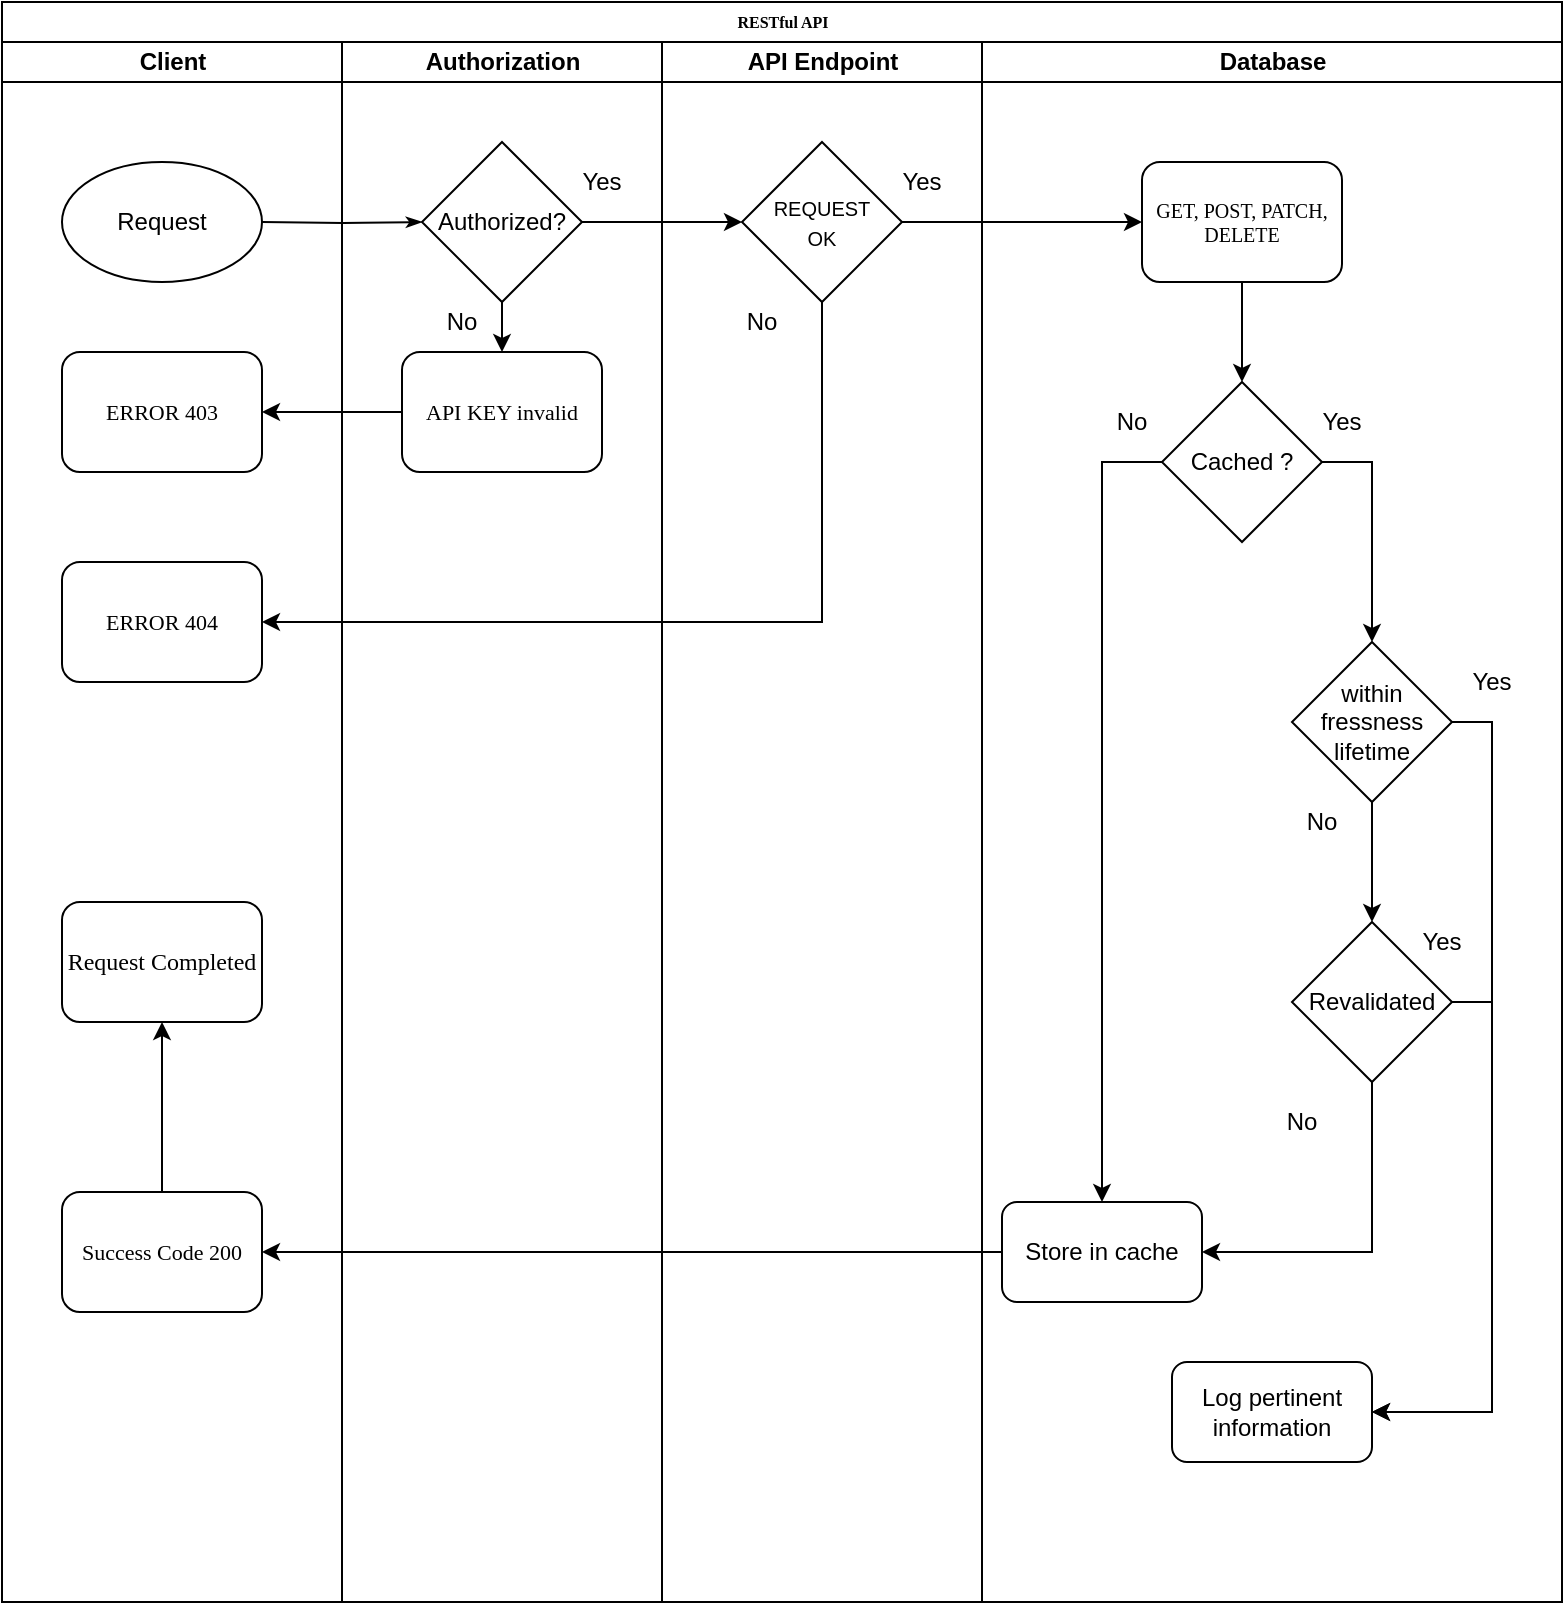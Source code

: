 <mxfile version="12.4.3" type="github" pages="1">
  <diagram name="Page-1" id="74e2e168-ea6b-b213-b513-2b3c1d86103e">
    <mxGraphModel dx="1021" dy="544" grid="1" gridSize="10" guides="1" tooltips="1" connect="1" arrows="1" fold="1" page="1" pageScale="1" pageWidth="1100" pageHeight="850" background="#ffffff" math="0" shadow="0">
      <root>
        <mxCell id="0"/>
        <mxCell id="1" parent="0"/>
        <mxCell id="77e6c97f196da883-1" value="RESTful API" style="swimlane;html=1;childLayout=stackLayout;startSize=20;rounded=0;shadow=0;labelBackgroundColor=none;strokeWidth=1;fontFamily=Verdana;fontSize=8;align=center;" parent="1" vertex="1">
          <mxGeometry x="70" y="20" width="780" height="800" as="geometry"/>
        </mxCell>
        <mxCell id="77e6c97f196da883-2" value="Client" style="swimlane;html=1;startSize=20;" parent="77e6c97f196da883-1" vertex="1">
          <mxGeometry y="20" width="170" height="780" as="geometry"/>
        </mxCell>
        <mxCell id="77e6c97f196da883-9" value="&lt;font style=&quot;font-size: 11px&quot;&gt;ERROR 403&lt;/font&gt;" style="rounded=1;whiteSpace=wrap;html=1;shadow=0;labelBackgroundColor=none;strokeWidth=1;fontFamily=Verdana;fontSize=8;align=center;" parent="77e6c97f196da883-2" vertex="1">
          <mxGeometry x="30" y="155" width="100" height="60" as="geometry"/>
        </mxCell>
        <mxCell id="EyN7NpSjTXpp6PNC-VhJ-32" style="edgeStyle=orthogonalEdgeStyle;rounded=0;orthogonalLoop=1;jettySize=auto;html=1;exitX=0.5;exitY=0;exitDx=0;exitDy=0;entryX=0.5;entryY=1;entryDx=0;entryDy=0;" edge="1" parent="77e6c97f196da883-2" source="77e6c97f196da883-10" target="EyN7NpSjTXpp6PNC-VhJ-31">
          <mxGeometry relative="1" as="geometry"/>
        </mxCell>
        <mxCell id="77e6c97f196da883-10" value="&lt;font style=&quot;font-size: 11px&quot;&gt;Success Code 200&lt;/font&gt;" style="rounded=1;whiteSpace=wrap;html=1;shadow=0;labelBackgroundColor=none;strokeWidth=1;fontFamily=Verdana;fontSize=8;align=center;" parent="77e6c97f196da883-2" vertex="1">
          <mxGeometry x="30" y="575" width="100" height="60" as="geometry"/>
        </mxCell>
        <mxCell id="77e6c97f196da883-12" value="&lt;font style=&quot;font-size: 11px&quot;&gt;ERROR 404&lt;/font&gt;" style="rounded=1;whiteSpace=wrap;html=1;shadow=0;labelBackgroundColor=none;strokeWidth=1;fontFamily=Verdana;fontSize=8;align=center;" parent="77e6c97f196da883-2" vertex="1">
          <mxGeometry x="30" y="260" width="100" height="60" as="geometry"/>
        </mxCell>
        <mxCell id="EyN7NpSjTXpp6PNC-VhJ-2" value="Request" style="ellipse;whiteSpace=wrap;html=1;" vertex="1" parent="77e6c97f196da883-2">
          <mxGeometry x="30" y="60" width="100" height="60" as="geometry"/>
        </mxCell>
        <mxCell id="EyN7NpSjTXpp6PNC-VhJ-31" value="&lt;font style=&quot;font-size: 12px&quot;&gt;Request Completed&lt;/font&gt;" style="rounded=1;whiteSpace=wrap;html=1;shadow=0;labelBackgroundColor=none;strokeWidth=1;fontFamily=Verdana;fontSize=8;align=center;" vertex="1" parent="77e6c97f196da883-2">
          <mxGeometry x="30" y="430" width="100" height="60" as="geometry"/>
        </mxCell>
        <mxCell id="77e6c97f196da883-26" style="edgeStyle=orthogonalEdgeStyle;rounded=1;html=1;labelBackgroundColor=none;startArrow=none;startFill=0;startSize=5;endArrow=classicThin;endFill=1;endSize=5;jettySize=auto;orthogonalLoop=1;strokeWidth=1;fontFamily=Verdana;fontSize=8" parent="77e6c97f196da883-1" target="EyN7NpSjTXpp6PNC-VhJ-1" edge="1">
          <mxGeometry relative="1" as="geometry">
            <mxPoint x="130" y="110" as="sourcePoint"/>
            <mxPoint x="190" y="110" as="targetPoint"/>
          </mxGeometry>
        </mxCell>
        <mxCell id="77e6c97f196da883-3" value="Authorization" style="swimlane;html=1;startSize=20;" parent="77e6c97f196da883-1" vertex="1">
          <mxGeometry x="170" y="20" width="160" height="780" as="geometry"/>
        </mxCell>
        <mxCell id="EyN7NpSjTXpp6PNC-VhJ-13" style="edgeStyle=orthogonalEdgeStyle;rounded=0;orthogonalLoop=1;jettySize=auto;html=1;exitX=0.5;exitY=1;exitDx=0;exitDy=0;entryX=0.5;entryY=0;entryDx=0;entryDy=0;" edge="1" parent="77e6c97f196da883-3" source="EyN7NpSjTXpp6PNC-VhJ-1" target="EyN7NpSjTXpp6PNC-VhJ-4">
          <mxGeometry relative="1" as="geometry"/>
        </mxCell>
        <mxCell id="EyN7NpSjTXpp6PNC-VhJ-1" value="Authorized?" style="rhombus;whiteSpace=wrap;html=1;" vertex="1" parent="77e6c97f196da883-3">
          <mxGeometry x="40" y="50" width="80" height="80" as="geometry"/>
        </mxCell>
        <mxCell id="EyN7NpSjTXpp6PNC-VhJ-4" value="&lt;font style=&quot;font-size: 11px&quot;&gt;API KEY invalid&lt;/font&gt;" style="rounded=1;whiteSpace=wrap;html=1;shadow=0;labelBackgroundColor=none;strokeWidth=1;fontFamily=Verdana;fontSize=8;align=center;" vertex="1" parent="77e6c97f196da883-3">
          <mxGeometry x="30" y="155" width="100" height="60" as="geometry"/>
        </mxCell>
        <mxCell id="EyN7NpSjTXpp6PNC-VhJ-33" value="Yes" style="text;html=1;strokeColor=none;fillColor=none;align=center;verticalAlign=middle;whiteSpace=wrap;rounded=0;" vertex="1" parent="77e6c97f196da883-3">
          <mxGeometry x="110" y="60" width="40" height="20" as="geometry"/>
        </mxCell>
        <mxCell id="EyN7NpSjTXpp6PNC-VhJ-34" value="No" style="text;html=1;strokeColor=none;fillColor=none;align=center;verticalAlign=middle;whiteSpace=wrap;rounded=0;" vertex="1" parent="77e6c97f196da883-3">
          <mxGeometry x="40" y="130" width="40" height="20" as="geometry"/>
        </mxCell>
        <mxCell id="77e6c97f196da883-4" value="API Endpoint" style="swimlane;html=1;startSize=20;" parent="77e6c97f196da883-1" vertex="1">
          <mxGeometry x="330" y="20" width="160" height="780" as="geometry"/>
        </mxCell>
        <mxCell id="EyN7NpSjTXpp6PNC-VhJ-5" value="&lt;font style=&quot;font-size: 10px&quot;&gt;REQUEST&lt;br&gt;OK&lt;/font&gt;" style="rhombus;whiteSpace=wrap;html=1;" vertex="1" parent="77e6c97f196da883-4">
          <mxGeometry x="40" y="50" width="80" height="80" as="geometry"/>
        </mxCell>
        <mxCell id="EyN7NpSjTXpp6PNC-VhJ-35" value="Yes" style="text;html=1;strokeColor=none;fillColor=none;align=center;verticalAlign=middle;whiteSpace=wrap;rounded=0;" vertex="1" parent="77e6c97f196da883-4">
          <mxGeometry x="110" y="60" width="40" height="20" as="geometry"/>
        </mxCell>
        <mxCell id="EyN7NpSjTXpp6PNC-VhJ-36" value="No" style="text;html=1;strokeColor=none;fillColor=none;align=center;verticalAlign=middle;whiteSpace=wrap;rounded=0;" vertex="1" parent="77e6c97f196da883-4">
          <mxGeometry x="30" y="130" width="40" height="20" as="geometry"/>
        </mxCell>
        <mxCell id="77e6c97f196da883-5" value="Database" style="swimlane;html=1;startSize=20;" parent="77e6c97f196da883-1" vertex="1">
          <mxGeometry x="490" y="20" width="290" height="780" as="geometry"/>
        </mxCell>
        <mxCell id="EyN7NpSjTXpp6PNC-VhJ-24" style="edgeStyle=orthogonalEdgeStyle;rounded=0;orthogonalLoop=1;jettySize=auto;html=1;exitX=0;exitY=0.5;exitDx=0;exitDy=0;entryX=0.5;entryY=0;entryDx=0;entryDy=0;" edge="1" parent="77e6c97f196da883-5" source="EyN7NpSjTXpp6PNC-VhJ-6" target="EyN7NpSjTXpp6PNC-VhJ-19">
          <mxGeometry relative="1" as="geometry"/>
        </mxCell>
        <mxCell id="EyN7NpSjTXpp6PNC-VhJ-25" style="edgeStyle=orthogonalEdgeStyle;rounded=0;orthogonalLoop=1;jettySize=auto;html=1;exitX=1;exitY=0.5;exitDx=0;exitDy=0;entryX=0.5;entryY=0;entryDx=0;entryDy=0;" edge="1" parent="77e6c97f196da883-5" source="EyN7NpSjTXpp6PNC-VhJ-6" target="EyN7NpSjTXpp6PNC-VhJ-18">
          <mxGeometry relative="1" as="geometry"/>
        </mxCell>
        <mxCell id="EyN7NpSjTXpp6PNC-VhJ-6" value="Cached ?" style="rhombus;whiteSpace=wrap;html=1;" vertex="1" parent="77e6c97f196da883-5">
          <mxGeometry x="90" y="170" width="80" height="80" as="geometry"/>
        </mxCell>
        <mxCell id="EyN7NpSjTXpp6PNC-VhJ-23" style="edgeStyle=orthogonalEdgeStyle;rounded=0;orthogonalLoop=1;jettySize=auto;html=1;exitX=0.5;exitY=1;exitDx=0;exitDy=0;entryX=0.5;entryY=0;entryDx=0;entryDy=0;" edge="1" parent="77e6c97f196da883-5" source="EyN7NpSjTXpp6PNC-VhJ-7" target="EyN7NpSjTXpp6PNC-VhJ-6">
          <mxGeometry relative="1" as="geometry"/>
        </mxCell>
        <mxCell id="EyN7NpSjTXpp6PNC-VhJ-7" value="&lt;font style=&quot;font-size: 10px&quot;&gt;GET, POST, PATCH, DELETE&lt;/font&gt;" style="rounded=1;whiteSpace=wrap;html=1;shadow=0;labelBackgroundColor=none;strokeWidth=1;fontFamily=Verdana;fontSize=8;align=center;" vertex="1" parent="77e6c97f196da883-5">
          <mxGeometry x="80" y="60" width="100" height="60" as="geometry"/>
        </mxCell>
        <mxCell id="EyN7NpSjTXpp6PNC-VhJ-26" style="edgeStyle=orthogonalEdgeStyle;rounded=0;orthogonalLoop=1;jettySize=auto;html=1;exitX=0.5;exitY=1;exitDx=0;exitDy=0;entryX=0.5;entryY=0;entryDx=0;entryDy=0;" edge="1" parent="77e6c97f196da883-5" source="EyN7NpSjTXpp6PNC-VhJ-18" target="EyN7NpSjTXpp6PNC-VhJ-20">
          <mxGeometry relative="1" as="geometry"/>
        </mxCell>
        <mxCell id="EyN7NpSjTXpp6PNC-VhJ-29" style="edgeStyle=orthogonalEdgeStyle;rounded=0;orthogonalLoop=1;jettySize=auto;html=1;exitX=1;exitY=0.5;exitDx=0;exitDy=0;entryX=1;entryY=0.5;entryDx=0;entryDy=0;" edge="1" parent="77e6c97f196da883-5" source="EyN7NpSjTXpp6PNC-VhJ-18" target="EyN7NpSjTXpp6PNC-VhJ-21">
          <mxGeometry relative="1" as="geometry"/>
        </mxCell>
        <mxCell id="EyN7NpSjTXpp6PNC-VhJ-18" value="within fressness lifetime" style="rhombus;whiteSpace=wrap;html=1;" vertex="1" parent="77e6c97f196da883-5">
          <mxGeometry x="155" y="300" width="80" height="80" as="geometry"/>
        </mxCell>
        <mxCell id="EyN7NpSjTXpp6PNC-VhJ-19" value="Store in cache" style="rounded=1;whiteSpace=wrap;html=1;" vertex="1" parent="77e6c97f196da883-5">
          <mxGeometry x="10" y="580" width="100" height="50" as="geometry"/>
        </mxCell>
        <mxCell id="EyN7NpSjTXpp6PNC-VhJ-42" style="edgeStyle=orthogonalEdgeStyle;rounded=0;orthogonalLoop=1;jettySize=auto;html=1;exitX=0.5;exitY=1;exitDx=0;exitDy=0;entryX=1;entryY=0.5;entryDx=0;entryDy=0;" edge="1" parent="77e6c97f196da883-5" source="EyN7NpSjTXpp6PNC-VhJ-20" target="EyN7NpSjTXpp6PNC-VhJ-19">
          <mxGeometry relative="1" as="geometry"/>
        </mxCell>
        <mxCell id="EyN7NpSjTXpp6PNC-VhJ-43" style="edgeStyle=orthogonalEdgeStyle;rounded=0;orthogonalLoop=1;jettySize=auto;html=1;exitX=1;exitY=0.5;exitDx=0;exitDy=0;entryX=1;entryY=0.5;entryDx=0;entryDy=0;" edge="1" parent="77e6c97f196da883-5" source="EyN7NpSjTXpp6PNC-VhJ-20" target="EyN7NpSjTXpp6PNC-VhJ-21">
          <mxGeometry relative="1" as="geometry"/>
        </mxCell>
        <mxCell id="EyN7NpSjTXpp6PNC-VhJ-20" value="Revalidated" style="rhombus;whiteSpace=wrap;html=1;" vertex="1" parent="77e6c97f196da883-5">
          <mxGeometry x="155" y="440" width="80" height="80" as="geometry"/>
        </mxCell>
        <mxCell id="EyN7NpSjTXpp6PNC-VhJ-21" value="Log pertinent information" style="rounded=1;whiteSpace=wrap;html=1;" vertex="1" parent="77e6c97f196da883-5">
          <mxGeometry x="95" y="660" width="100" height="50" as="geometry"/>
        </mxCell>
        <mxCell id="EyN7NpSjTXpp6PNC-VhJ-37" value="No" style="text;html=1;strokeColor=none;fillColor=none;align=center;verticalAlign=middle;whiteSpace=wrap;rounded=0;" vertex="1" parent="77e6c97f196da883-5">
          <mxGeometry x="55" y="180" width="40" height="20" as="geometry"/>
        </mxCell>
        <mxCell id="EyN7NpSjTXpp6PNC-VhJ-38" value="No" style="text;html=1;strokeColor=none;fillColor=none;align=center;verticalAlign=middle;whiteSpace=wrap;rounded=0;" vertex="1" parent="77e6c97f196da883-5">
          <mxGeometry x="150" y="380" width="40" height="20" as="geometry"/>
        </mxCell>
        <mxCell id="EyN7NpSjTXpp6PNC-VhJ-39" value="No" style="text;html=1;strokeColor=none;fillColor=none;align=center;verticalAlign=middle;whiteSpace=wrap;rounded=0;" vertex="1" parent="77e6c97f196da883-5">
          <mxGeometry x="140" y="530" width="40" height="20" as="geometry"/>
        </mxCell>
        <mxCell id="EyN7NpSjTXpp6PNC-VhJ-44" value="Yes" style="text;html=1;strokeColor=none;fillColor=none;align=center;verticalAlign=middle;whiteSpace=wrap;rounded=0;" vertex="1" parent="77e6c97f196da883-5">
          <mxGeometry x="160" y="180" width="40" height="20" as="geometry"/>
        </mxCell>
        <mxCell id="EyN7NpSjTXpp6PNC-VhJ-45" value="Yes" style="text;html=1;strokeColor=none;fillColor=none;align=center;verticalAlign=middle;whiteSpace=wrap;rounded=0;" vertex="1" parent="77e6c97f196da883-5">
          <mxGeometry x="235" y="310" width="40" height="20" as="geometry"/>
        </mxCell>
        <mxCell id="EyN7NpSjTXpp6PNC-VhJ-46" value="Yes" style="text;html=1;strokeColor=none;fillColor=none;align=center;verticalAlign=middle;whiteSpace=wrap;rounded=0;" vertex="1" parent="77e6c97f196da883-5">
          <mxGeometry x="210" y="440" width="40" height="20" as="geometry"/>
        </mxCell>
        <mxCell id="EyN7NpSjTXpp6PNC-VhJ-9" style="edgeStyle=orthogonalEdgeStyle;rounded=0;orthogonalLoop=1;jettySize=auto;html=1;exitX=1;exitY=0.5;exitDx=0;exitDy=0;entryX=0;entryY=0.5;entryDx=0;entryDy=0;" edge="1" parent="77e6c97f196da883-1" source="EyN7NpSjTXpp6PNC-VhJ-1" target="EyN7NpSjTXpp6PNC-VhJ-5">
          <mxGeometry relative="1" as="geometry"/>
        </mxCell>
        <mxCell id="EyN7NpSjTXpp6PNC-VhJ-10" style="edgeStyle=orthogonalEdgeStyle;rounded=0;orthogonalLoop=1;jettySize=auto;html=1;exitX=1;exitY=0.5;exitDx=0;exitDy=0;entryX=0;entryY=0.5;entryDx=0;entryDy=0;" edge="1" parent="77e6c97f196da883-1" source="EyN7NpSjTXpp6PNC-VhJ-5" target="EyN7NpSjTXpp6PNC-VhJ-7">
          <mxGeometry relative="1" as="geometry"/>
        </mxCell>
        <mxCell id="EyN7NpSjTXpp6PNC-VhJ-12" style="edgeStyle=orthogonalEdgeStyle;rounded=0;orthogonalLoop=1;jettySize=auto;html=1;exitX=0.5;exitY=1;exitDx=0;exitDy=0;entryX=1;entryY=0.5;entryDx=0;entryDy=0;" edge="1" parent="77e6c97f196da883-1" source="EyN7NpSjTXpp6PNC-VhJ-5" target="77e6c97f196da883-12">
          <mxGeometry relative="1" as="geometry"/>
        </mxCell>
        <mxCell id="EyN7NpSjTXpp6PNC-VhJ-14" style="edgeStyle=orthogonalEdgeStyle;rounded=0;orthogonalLoop=1;jettySize=auto;html=1;exitX=0;exitY=0.5;exitDx=0;exitDy=0;entryX=1;entryY=0.5;entryDx=0;entryDy=0;" edge="1" parent="77e6c97f196da883-1" source="EyN7NpSjTXpp6PNC-VhJ-4" target="77e6c97f196da883-9">
          <mxGeometry relative="1" as="geometry"/>
        </mxCell>
        <mxCell id="EyN7NpSjTXpp6PNC-VhJ-30" style="edgeStyle=orthogonalEdgeStyle;rounded=0;orthogonalLoop=1;jettySize=auto;html=1;exitX=0;exitY=0.5;exitDx=0;exitDy=0;entryX=1;entryY=0.5;entryDx=0;entryDy=0;" edge="1" parent="77e6c97f196da883-1" source="EyN7NpSjTXpp6PNC-VhJ-19" target="77e6c97f196da883-10">
          <mxGeometry relative="1" as="geometry"/>
        </mxCell>
      </root>
    </mxGraphModel>
  </diagram>
</mxfile>
